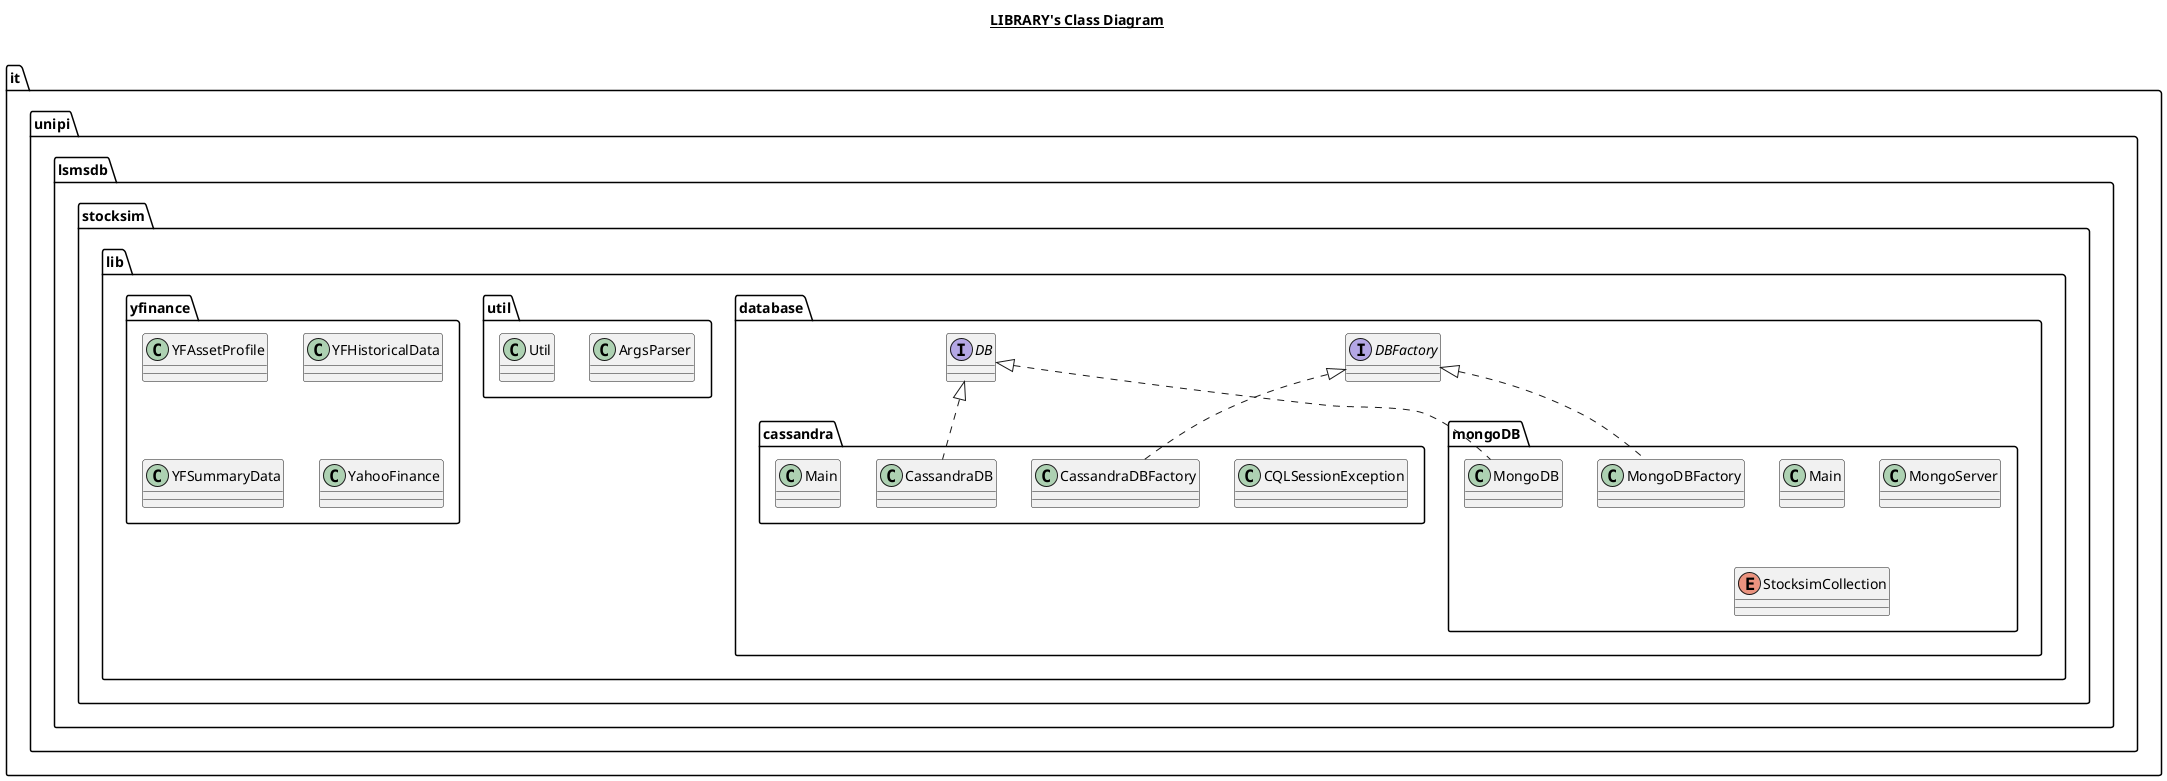 @startuml

title __LIBRARY's Class Diagram__\n

  namespace it.unipi.lsmsdb.stocksim.lib.database {
    interface it.unipi.lsmsdb.stocksim.lib.database.DB {
    }
  }
  

  namespace it.unipi.lsmsdb.stocksim.lib.database {
    interface it.unipi.lsmsdb.stocksim.lib.database.DBFactory {
    }
  }
  

  namespace it.unipi.lsmsdb.stocksim.lib.database {
    namespace cassandra {
      class it.unipi.lsmsdb.stocksim.lib.database.cassandra.CQLSessionException {
      }
    }
  }
  

  namespace it.unipi.lsmsdb.stocksim.lib.database {
    namespace cassandra {
      class it.unipi.lsmsdb.stocksim.lib.database.cassandra.CassandraDB {
      }
    }
  }
  

  namespace it.unipi.lsmsdb.stocksim.lib.database {
    namespace cassandra {
      class it.unipi.lsmsdb.stocksim.lib.database.cassandra.CassandraDBFactory {
      }
    }
  }
  

  namespace it.unipi.lsmsdb.stocksim.lib.database {
    namespace cassandra {
      class it.unipi.lsmsdb.stocksim.lib.database.cassandra.Main {
      }
    }
  }
  

  namespace it.unipi.lsmsdb.stocksim.lib.database {
    namespace mongoDB {
      class it.unipi.lsmsdb.stocksim.lib.database.mongoDB.Main {
      }
    }
  }
  

  namespace it.unipi.lsmsdb.stocksim.lib.database {
    namespace mongoDB {
      class it.unipi.lsmsdb.stocksim.lib.database.mongoDB.MongoDB {
      }
    }
  }
  

  namespace it.unipi.lsmsdb.stocksim.lib.database {
    namespace mongoDB {
      class it.unipi.lsmsdb.stocksim.lib.database.mongoDB.MongoDBFactory {
      }
    }
  }

  namespace it.unipi.lsmsdb.stocksim.lib.database {
    namespace mongoDB {
      class it.unipi.lsmsdb.stocksim.lib.database.mongoDB.MongoServer {
      }
    }
  }

  namespace it.unipi.lsmsdb.stocksim.lib.database {
    namespace mongoDB {
      enum StocksimCollection {
      }
    }
  }

  namespace it.unipi.lsmsdb.stocksim.lib.util {
    class it.unipi.lsmsdb.stocksim.lib.util.ArgsParser {
    }
  }

  namespace it.unipi.lsmsdb.stocksim.lib.util {
    class it.unipi.lsmsdb.stocksim.lib.util.Util {
    }
  }

  namespace it.unipi.lsmsdb.stocksim.lib.yfinance {
    class it.unipi.lsmsdb.stocksim.lib.yfinance.YFAssetProfile {
    }
  }
  

  namespace it.unipi.lsmsdb.stocksim.lib.yfinance {
    class it.unipi.lsmsdb.stocksim.lib.yfinance.YFHistoricalData {
    }
  }
  

  namespace it.unipi.lsmsdb.stocksim.lib.yfinance {
    class it.unipi.lsmsdb.stocksim.lib.yfinance.YFSummaryData {
    }
  }

  namespace it.unipi.lsmsdb.stocksim.lib.yfinance {
    class it.unipi.lsmsdb.stocksim.lib.yfinance.YahooFinance {
    }
  }

  it.unipi.lsmsdb.stocksim.lib.database.cassandra.CassandraDB .up.|> it.unipi.lsmsdb.stocksim.lib.database.DB
  it.unipi.lsmsdb.stocksim.lib.database.cassandra.CassandraDBFactory .up.|> it.unipi.lsmsdb.stocksim.lib.database.DBFactory
  it.unipi.lsmsdb.stocksim.lib.database.mongoDB.MongoDB .up.|> it.unipi.lsmsdb.stocksim.lib.database.DB
  it.unipi.lsmsdb.stocksim.lib.database.mongoDB.MongoDBFactory .up.|> it.unipi.lsmsdb.stocksim.lib.database.DBFactory

@enduml
